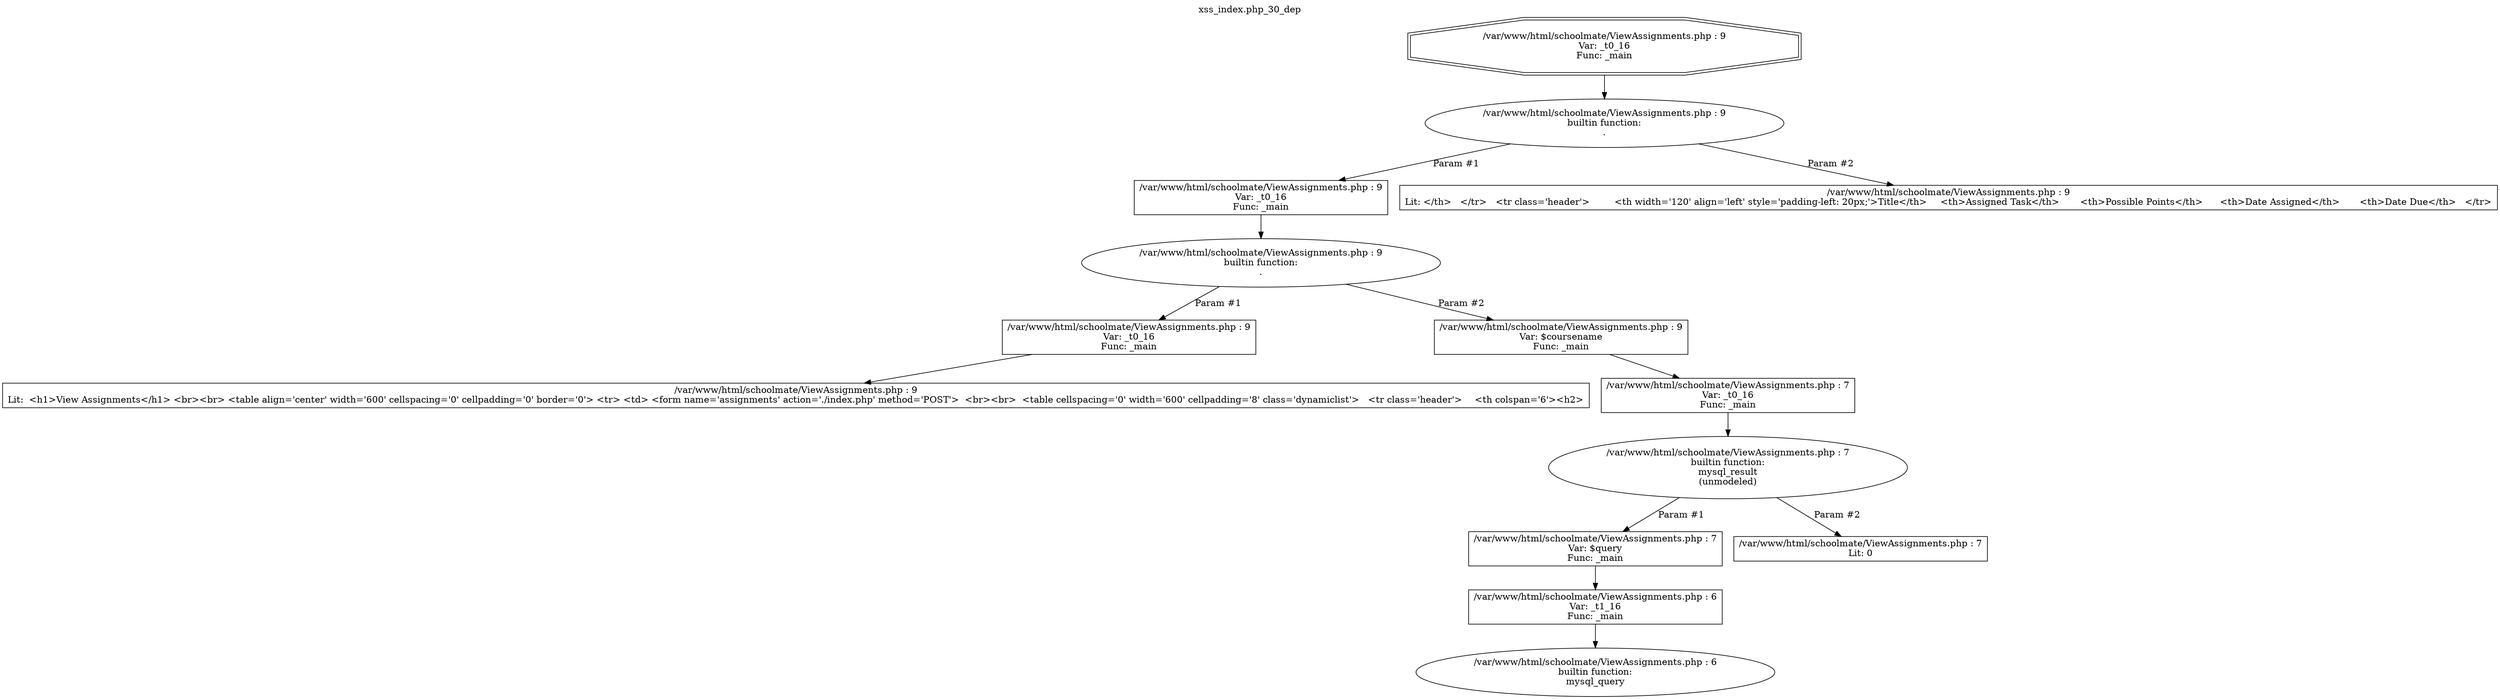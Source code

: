 digraph cfg {
  label="xss_index.php_30_dep";
  labelloc=t;
  n1 [shape=doubleoctagon, label="/var/www/html/schoolmate/ViewAssignments.php : 9\nVar: _t0_16\nFunc: _main\n"];
  n2 [shape=ellipse, label="/var/www/html/schoolmate/ViewAssignments.php : 9\nbuiltin function:\n.\n"];
  n3 [shape=box, label="/var/www/html/schoolmate/ViewAssignments.php : 9\nVar: _t0_16\nFunc: _main\n"];
  n4 [shape=ellipse, label="/var/www/html/schoolmate/ViewAssignments.php : 9\nbuiltin function:\n.\n"];
  n5 [shape=box, label="/var/www/html/schoolmate/ViewAssignments.php : 9\nVar: _t0_16\nFunc: _main\n"];
  n6 [shape=box, label="/var/www/html/schoolmate/ViewAssignments.php : 9\nLit:  <h1>View Assignments</h1> <br><br> <table align='center' width='600' cellspacing='0' cellpadding='0' border='0'> <tr> <td> <form name='assignments' action='./index.php' method='POST'>  <br><br>  <table cellspacing='0' width='600' cellpadding='8' class='dynamiclist'>   <tr class='header'>	<th colspan='6'><h2>\n"];
  n7 [shape=box, label="/var/www/html/schoolmate/ViewAssignments.php : 9\nVar: $coursename\nFunc: _main\n"];
  n8 [shape=box, label="/var/www/html/schoolmate/ViewAssignments.php : 7\nVar: _t0_16\nFunc: _main\n"];
  n9 [shape=ellipse, label="/var/www/html/schoolmate/ViewAssignments.php : 7\nbuiltin function:\nmysql_result\n(unmodeled)\n"];
  n10 [shape=box, label="/var/www/html/schoolmate/ViewAssignments.php : 7\nVar: $query\nFunc: _main\n"];
  n11 [shape=box, label="/var/www/html/schoolmate/ViewAssignments.php : 6\nVar: _t1_16\nFunc: _main\n"];
  n12 [shape=ellipse, label="/var/www/html/schoolmate/ViewAssignments.php : 6\nbuiltin function:\nmysql_query\n"];
  n13 [shape=box, label="/var/www/html/schoolmate/ViewAssignments.php : 7\nLit: 0\n"];
  n14 [shape=box, label="/var/www/html/schoolmate/ViewAssignments.php : 9\nLit: </th>   </tr>   <tr class='header'>	<th width='120' align='left' style='padding-left: 20px;'>Title</th>	<th>Assigned Task</th>	<th>Possible Points</th>	<th>Date Assigned</th>	<th>Date Due</th>   </tr>\n"];
  n1 -> n2;
  n3 -> n4;
  n5 -> n6;
  n4 -> n5[label="Param #1"];
  n4 -> n7[label="Param #2"];
  n8 -> n9;
  n11 -> n12;
  n10 -> n11;
  n9 -> n10[label="Param #1"];
  n9 -> n13[label="Param #2"];
  n7 -> n8;
  n2 -> n3[label="Param #1"];
  n2 -> n14[label="Param #2"];
}
